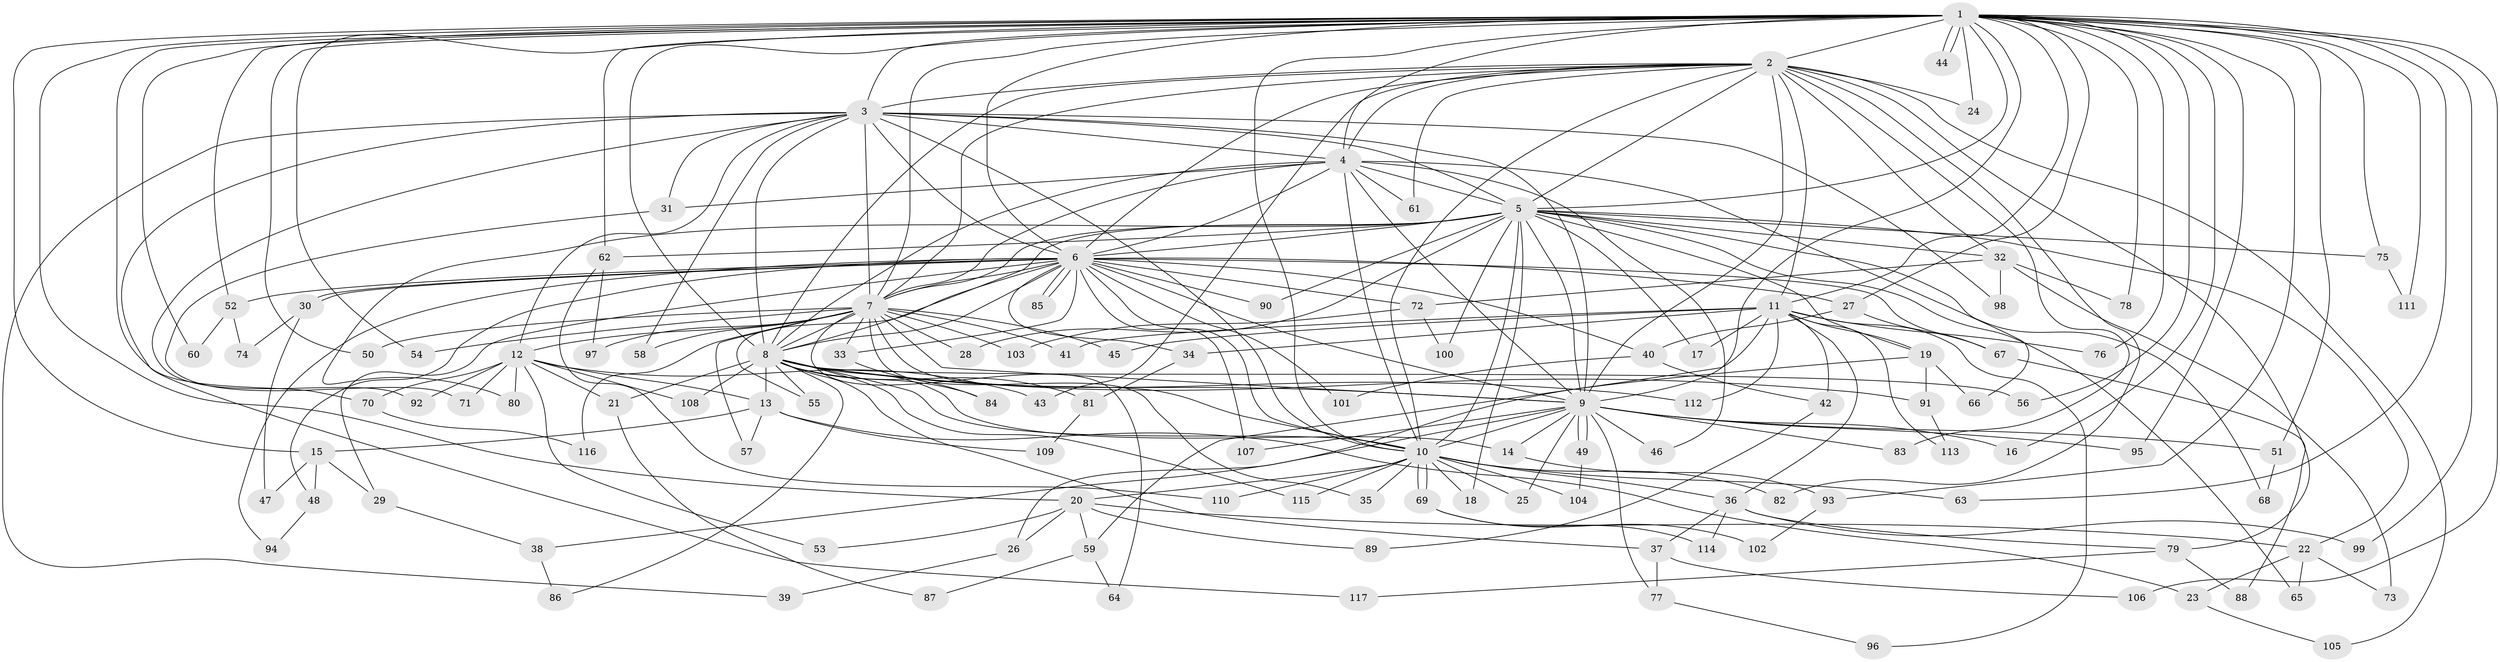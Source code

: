 // Generated by graph-tools (version 1.1) at 2025/49/03/09/25 03:49:37]
// undirected, 117 vertices, 259 edges
graph export_dot {
graph [start="1"]
  node [color=gray90,style=filled];
  1;
  2;
  3;
  4;
  5;
  6;
  7;
  8;
  9;
  10;
  11;
  12;
  13;
  14;
  15;
  16;
  17;
  18;
  19;
  20;
  21;
  22;
  23;
  24;
  25;
  26;
  27;
  28;
  29;
  30;
  31;
  32;
  33;
  34;
  35;
  36;
  37;
  38;
  39;
  40;
  41;
  42;
  43;
  44;
  45;
  46;
  47;
  48;
  49;
  50;
  51;
  52;
  53;
  54;
  55;
  56;
  57;
  58;
  59;
  60;
  61;
  62;
  63;
  64;
  65;
  66;
  67;
  68;
  69;
  70;
  71;
  72;
  73;
  74;
  75;
  76;
  77;
  78;
  79;
  80;
  81;
  82;
  83;
  84;
  85;
  86;
  87;
  88;
  89;
  90;
  91;
  92;
  93;
  94;
  95;
  96;
  97;
  98;
  99;
  100;
  101;
  102;
  103;
  104;
  105;
  106;
  107;
  108;
  109;
  110;
  111;
  112;
  113;
  114;
  115;
  116;
  117;
  1 -- 2;
  1 -- 3;
  1 -- 4;
  1 -- 5;
  1 -- 6;
  1 -- 7;
  1 -- 8;
  1 -- 9;
  1 -- 10;
  1 -- 11;
  1 -- 15;
  1 -- 16;
  1 -- 20;
  1 -- 24;
  1 -- 27;
  1 -- 44;
  1 -- 44;
  1 -- 50;
  1 -- 51;
  1 -- 52;
  1 -- 54;
  1 -- 56;
  1 -- 60;
  1 -- 62;
  1 -- 63;
  1 -- 70;
  1 -- 75;
  1 -- 76;
  1 -- 78;
  1 -- 93;
  1 -- 95;
  1 -- 99;
  1 -- 106;
  1 -- 111;
  2 -- 3;
  2 -- 4;
  2 -- 5;
  2 -- 6;
  2 -- 7;
  2 -- 8;
  2 -- 9;
  2 -- 10;
  2 -- 11;
  2 -- 24;
  2 -- 32;
  2 -- 43;
  2 -- 61;
  2 -- 79;
  2 -- 82;
  2 -- 83;
  2 -- 105;
  3 -- 4;
  3 -- 5;
  3 -- 6;
  3 -- 7;
  3 -- 8;
  3 -- 9;
  3 -- 10;
  3 -- 12;
  3 -- 31;
  3 -- 39;
  3 -- 58;
  3 -- 92;
  3 -- 98;
  3 -- 117;
  4 -- 5;
  4 -- 6;
  4 -- 7;
  4 -- 8;
  4 -- 9;
  4 -- 10;
  4 -- 31;
  4 -- 46;
  4 -- 61;
  4 -- 66;
  5 -- 6;
  5 -- 7;
  5 -- 8;
  5 -- 9;
  5 -- 10;
  5 -- 17;
  5 -- 18;
  5 -- 19;
  5 -- 22;
  5 -- 28;
  5 -- 32;
  5 -- 62;
  5 -- 65;
  5 -- 68;
  5 -- 75;
  5 -- 80;
  5 -- 90;
  5 -- 100;
  6 -- 7;
  6 -- 8;
  6 -- 9;
  6 -- 10;
  6 -- 27;
  6 -- 29;
  6 -- 30;
  6 -- 30;
  6 -- 33;
  6 -- 34;
  6 -- 40;
  6 -- 48;
  6 -- 52;
  6 -- 55;
  6 -- 67;
  6 -- 72;
  6 -- 85;
  6 -- 85;
  6 -- 90;
  6 -- 94;
  6 -- 101;
  6 -- 107;
  7 -- 8;
  7 -- 9;
  7 -- 10;
  7 -- 12;
  7 -- 28;
  7 -- 33;
  7 -- 35;
  7 -- 41;
  7 -- 45;
  7 -- 50;
  7 -- 54;
  7 -- 57;
  7 -- 58;
  7 -- 64;
  7 -- 97;
  7 -- 103;
  7 -- 116;
  8 -- 9;
  8 -- 10;
  8 -- 13;
  8 -- 14;
  8 -- 21;
  8 -- 37;
  8 -- 55;
  8 -- 56;
  8 -- 81;
  8 -- 84;
  8 -- 86;
  8 -- 91;
  8 -- 108;
  8 -- 112;
  8 -- 115;
  9 -- 10;
  9 -- 14;
  9 -- 16;
  9 -- 25;
  9 -- 38;
  9 -- 46;
  9 -- 49;
  9 -- 49;
  9 -- 51;
  9 -- 77;
  9 -- 83;
  9 -- 95;
  9 -- 107;
  10 -- 18;
  10 -- 20;
  10 -- 25;
  10 -- 35;
  10 -- 36;
  10 -- 63;
  10 -- 69;
  10 -- 69;
  10 -- 82;
  10 -- 104;
  10 -- 110;
  10 -- 115;
  11 -- 17;
  11 -- 19;
  11 -- 34;
  11 -- 36;
  11 -- 41;
  11 -- 42;
  11 -- 45;
  11 -- 59;
  11 -- 76;
  11 -- 96;
  11 -- 112;
  11 -- 113;
  12 -- 13;
  12 -- 21;
  12 -- 43;
  12 -- 53;
  12 -- 70;
  12 -- 71;
  12 -- 80;
  12 -- 92;
  12 -- 108;
  13 -- 15;
  13 -- 23;
  13 -- 57;
  13 -- 109;
  14 -- 93;
  15 -- 29;
  15 -- 47;
  15 -- 48;
  19 -- 26;
  19 -- 66;
  19 -- 91;
  20 -- 22;
  20 -- 26;
  20 -- 53;
  20 -- 59;
  20 -- 89;
  21 -- 87;
  22 -- 23;
  22 -- 65;
  22 -- 73;
  23 -- 105;
  26 -- 39;
  27 -- 40;
  27 -- 67;
  29 -- 38;
  30 -- 47;
  30 -- 74;
  31 -- 71;
  32 -- 72;
  32 -- 73;
  32 -- 78;
  32 -- 98;
  33 -- 84;
  34 -- 81;
  36 -- 37;
  36 -- 79;
  36 -- 99;
  36 -- 114;
  37 -- 77;
  37 -- 106;
  38 -- 86;
  40 -- 42;
  40 -- 101;
  42 -- 89;
  48 -- 94;
  49 -- 104;
  51 -- 68;
  52 -- 60;
  52 -- 74;
  59 -- 64;
  59 -- 87;
  62 -- 97;
  62 -- 110;
  67 -- 88;
  69 -- 102;
  69 -- 114;
  70 -- 116;
  72 -- 100;
  72 -- 103;
  75 -- 111;
  77 -- 96;
  79 -- 88;
  79 -- 117;
  81 -- 109;
  91 -- 113;
  93 -- 102;
}

